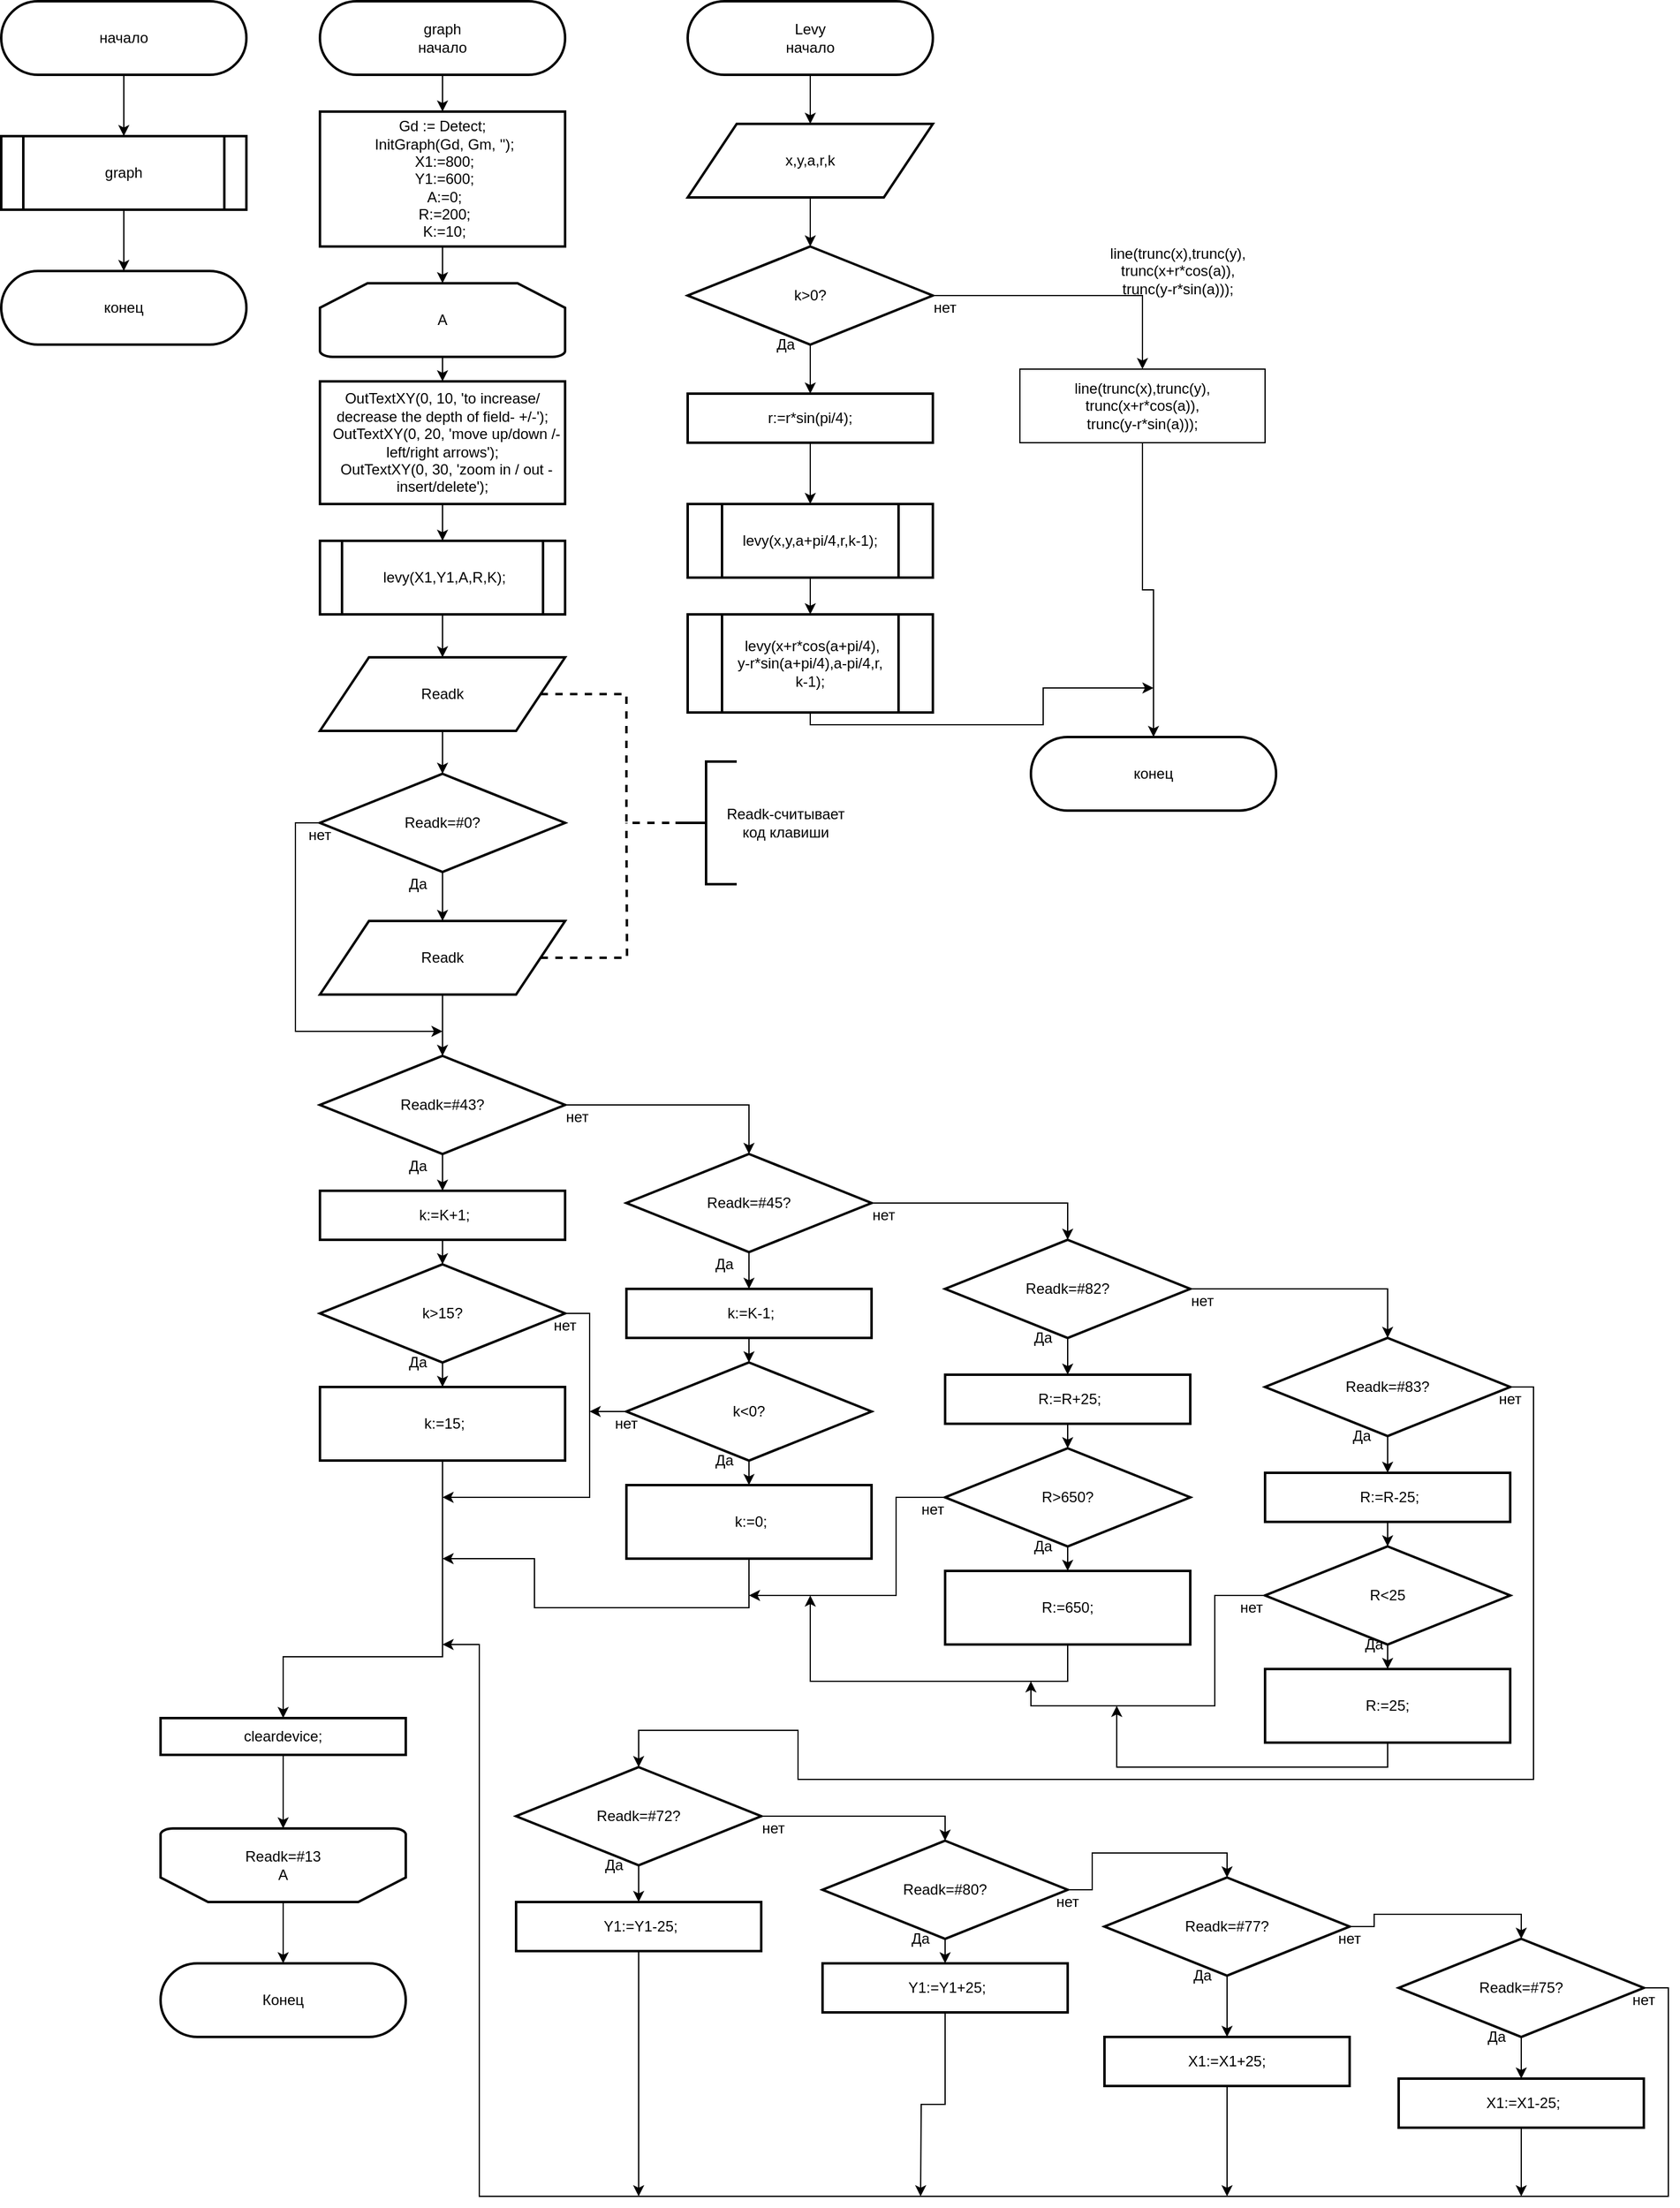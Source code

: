 <mxfile version="12.8.8" type="device"><diagram id="X0w6ast7RRfTHoW5312G" name="Страница 1"><mxGraphModel dx="1233" dy="687" grid="1" gridSize="10" guides="1" tooltips="1" connect="1" arrows="1" fold="1" page="1" pageScale="1" pageWidth="827" pageHeight="1169" math="0" shadow="0"><root><mxCell id="0"/><mxCell id="1" parent="0"/><mxCell id="Ocoe1V7YzhY0UZMtMxDj-5" style="edgeStyle=orthogonalEdgeStyle;rounded=0;orthogonalLoop=1;jettySize=auto;html=1;exitX=0.5;exitY=1;exitDx=0;exitDy=0;entryX=0.5;entryY=0;entryDx=0;entryDy=0;" parent="1" source="Ocoe1V7YzhY0UZMtMxDj-1" target="Ocoe1V7YzhY0UZMtMxDj-3" edge="1"><mxGeometry relative="1" as="geometry"/></mxCell><mxCell id="Ocoe1V7YzhY0UZMtMxDj-1" value="начало" style="rounded=1;whiteSpace=wrap;html=1;arcSize=50;strokeWidth=2;" parent="1" vertex="1"><mxGeometry x="10" y="20" width="200" height="60" as="geometry"/></mxCell><mxCell id="Ocoe1V7YzhY0UZMtMxDj-2" value="конец" style="rounded=1;whiteSpace=wrap;html=1;arcSize=50;strokeWidth=2;" parent="1" vertex="1"><mxGeometry x="10" y="240" width="200" height="60" as="geometry"/></mxCell><mxCell id="Ocoe1V7YzhY0UZMtMxDj-6" style="edgeStyle=orthogonalEdgeStyle;rounded=0;orthogonalLoop=1;jettySize=auto;html=1;exitX=0.5;exitY=1;exitDx=0;exitDy=0;entryX=0.5;entryY=0;entryDx=0;entryDy=0;" parent="1" source="Ocoe1V7YzhY0UZMtMxDj-3" target="Ocoe1V7YzhY0UZMtMxDj-2" edge="1"><mxGeometry relative="1" as="geometry"/></mxCell><mxCell id="Ocoe1V7YzhY0UZMtMxDj-3" value="" style="verticalLabelPosition=bottom;verticalAlign=top;html=1;shape=process;whiteSpace=wrap;rounded=1;size=0.09;arcSize=0;strokeWidth=2;" parent="1" vertex="1"><mxGeometry x="10" y="130" width="200" height="60" as="geometry"/></mxCell><mxCell id="Ocoe1V7YzhY0UZMtMxDj-8" value="graph" style="text;html=1;strokeColor=none;fillColor=none;align=center;verticalAlign=middle;whiteSpace=wrap;rounded=0;" parent="1" vertex="1"><mxGeometry x="90" y="150" width="40" height="20" as="geometry"/></mxCell><mxCell id="Ocoe1V7YzhY0UZMtMxDj-11" style="edgeStyle=orthogonalEdgeStyle;rounded=0;orthogonalLoop=1;jettySize=auto;html=1;exitX=0.5;exitY=1;exitDx=0;exitDy=0;entryX=0.5;entryY=0;entryDx=0;entryDy=0;" parent="1" source="Ocoe1V7YzhY0UZMtMxDj-9" target="Ocoe1V7YzhY0UZMtMxDj-10" edge="1"><mxGeometry relative="1" as="geometry"/></mxCell><mxCell id="Ocoe1V7YzhY0UZMtMxDj-9" value="graph&lt;br&gt;начало" style="rounded=1;whiteSpace=wrap;html=1;arcSize=50;strokeWidth=2;" parent="1" vertex="1"><mxGeometry x="270" y="20" width="200" height="60" as="geometry"/></mxCell><mxCell id="Ocoe1V7YzhY0UZMtMxDj-13" style="edgeStyle=orthogonalEdgeStyle;rounded=0;orthogonalLoop=1;jettySize=auto;html=1;exitX=0.5;exitY=1;exitDx=0;exitDy=0;" parent="1" source="Ocoe1V7YzhY0UZMtMxDj-10" target="Ocoe1V7YzhY0UZMtMxDj-12" edge="1"><mxGeometry relative="1" as="geometry"/></mxCell><mxCell id="Ocoe1V7YzhY0UZMtMxDj-10" value="&lt;div&gt;Gd := Detect;&lt;/div&gt;&lt;div&gt;&amp;nbsp;InitGraph(Gd, Gm, '');&lt;/div&gt;&lt;div&gt;&amp;nbsp;X1:=800;&lt;/div&gt;&lt;div&gt;&amp;nbsp;Y1:=600;&lt;/div&gt;&lt;div&gt;&amp;nbsp;A:=0;&lt;/div&gt;&lt;div&gt;&amp;nbsp;R:=200;&lt;/div&gt;&lt;div&gt;&amp;nbsp;K:=10;&lt;/div&gt;" style="rounded=0;whiteSpace=wrap;html=1;strokeWidth=2;" parent="1" vertex="1"><mxGeometry x="270" y="110" width="200" height="110" as="geometry"/></mxCell><mxCell id="Ocoe1V7YzhY0UZMtMxDj-15" style="edgeStyle=orthogonalEdgeStyle;rounded=0;orthogonalLoop=1;jettySize=auto;html=1;exitX=0.5;exitY=1;exitDx=0;exitDy=0;exitPerimeter=0;" parent="1" source="Ocoe1V7YzhY0UZMtMxDj-12" target="Ocoe1V7YzhY0UZMtMxDj-14" edge="1"><mxGeometry relative="1" as="geometry"/></mxCell><mxCell id="Ocoe1V7YzhY0UZMtMxDj-12" value="A" style="strokeWidth=2;html=1;shape=mxgraph.flowchart.loop_limit;whiteSpace=wrap;" parent="1" vertex="1"><mxGeometry x="270" y="250" width="200" height="60" as="geometry"/></mxCell><mxCell id="Ocoe1V7YzhY0UZMtMxDj-18" style="edgeStyle=orthogonalEdgeStyle;rounded=0;orthogonalLoop=1;jettySize=auto;html=1;exitX=0.5;exitY=1;exitDx=0;exitDy=0;entryX=0.5;entryY=0;entryDx=0;entryDy=0;" parent="1" source="Ocoe1V7YzhY0UZMtMxDj-14" target="Ocoe1V7YzhY0UZMtMxDj-16" edge="1"><mxGeometry relative="1" as="geometry"/></mxCell><mxCell id="Ocoe1V7YzhY0UZMtMxDj-14" value="&lt;div&gt;OutTextXY(0, 10, 'to increase/ decrease the depth of field- +/-');&lt;/div&gt;&lt;div&gt;&amp;nbsp; OutTextXY(0, 20, 'move up/down /- left/right arrows');&lt;/div&gt;&lt;div&gt;&amp;nbsp; OutTextXY(0, 30, 'zoom in / out - insert/delete');&lt;/div&gt;" style="rounded=0;whiteSpace=wrap;html=1;strokeWidth=2;" parent="1" vertex="1"><mxGeometry x="270" y="330" width="200" height="100" as="geometry"/></mxCell><mxCell id="Ocoe1V7YzhY0UZMtMxDj-20" style="edgeStyle=orthogonalEdgeStyle;rounded=0;orthogonalLoop=1;jettySize=auto;html=1;exitX=0.5;exitY=1;exitDx=0;exitDy=0;entryX=0.5;entryY=0;entryDx=0;entryDy=0;" parent="1" source="Ocoe1V7YzhY0UZMtMxDj-16" target="Ocoe1V7YzhY0UZMtMxDj-19" edge="1"><mxGeometry relative="1" as="geometry"/></mxCell><mxCell id="Ocoe1V7YzhY0UZMtMxDj-16" value="" style="verticalLabelPosition=bottom;verticalAlign=top;html=1;shape=process;whiteSpace=wrap;rounded=1;size=0.09;arcSize=0;strokeWidth=2;" parent="1" vertex="1"><mxGeometry x="270" y="460" width="200" height="60" as="geometry"/></mxCell><mxCell id="Ocoe1V7YzhY0UZMtMxDj-17" value="&amp;nbsp;levy(X1,Y1,A,R,K);" style="text;html=1;strokeColor=none;fillColor=none;align=center;verticalAlign=middle;whiteSpace=wrap;rounded=0;" parent="1" vertex="1"><mxGeometry x="310" y="480" width="120" height="20" as="geometry"/></mxCell><mxCell id="Ocoe1V7YzhY0UZMtMxDj-22" style="edgeStyle=orthogonalEdgeStyle;rounded=0;orthogonalLoop=1;jettySize=auto;html=1;exitX=0.5;exitY=1;exitDx=0;exitDy=0;" parent="1" source="Ocoe1V7YzhY0UZMtMxDj-19" target="Ocoe1V7YzhY0UZMtMxDj-21" edge="1"><mxGeometry relative="1" as="geometry"/></mxCell><mxCell id="Ocoe1V7YzhY0UZMtMxDj-29" style="edgeStyle=orthogonalEdgeStyle;rounded=0;orthogonalLoop=1;jettySize=auto;html=1;exitX=1;exitY=0.5;exitDx=0;exitDy=0;entryX=0;entryY=0.5;entryDx=0;entryDy=0;entryPerimeter=0;strokeWidth=2;dashed=1;endArrow=none;endFill=0;" parent="1" source="Ocoe1V7YzhY0UZMtMxDj-19" target="Ocoe1V7YzhY0UZMtMxDj-28" edge="1"><mxGeometry relative="1" as="geometry"><Array as="points"><mxPoint x="520" y="585"/><mxPoint x="520" y="690"/></Array></mxGeometry></mxCell><mxCell id="Ocoe1V7YzhY0UZMtMxDj-19" value="Readk" style="shape=parallelogram;perimeter=parallelogramPerimeter;whiteSpace=wrap;html=1;strokeWidth=2;" parent="1" vertex="1"><mxGeometry x="270" y="555" width="200" height="60" as="geometry"/></mxCell><mxCell id="Ocoe1V7YzhY0UZMtMxDj-24" style="edgeStyle=orthogonalEdgeStyle;rounded=0;orthogonalLoop=1;jettySize=auto;html=1;exitX=0.5;exitY=1;exitDx=0;exitDy=0;entryX=0.5;entryY=0;entryDx=0;entryDy=0;" parent="1" source="Ocoe1V7YzhY0UZMtMxDj-21" target="Ocoe1V7YzhY0UZMtMxDj-23" edge="1"><mxGeometry relative="1" as="geometry"/></mxCell><mxCell id="Ocoe1V7YzhY0UZMtMxDj-27" style="edgeStyle=orthogonalEdgeStyle;rounded=0;orthogonalLoop=1;jettySize=auto;html=1;exitX=0;exitY=0.5;exitDx=0;exitDy=0;" parent="1" source="Ocoe1V7YzhY0UZMtMxDj-21" edge="1"><mxGeometry relative="1" as="geometry"><mxPoint x="370" y="860" as="targetPoint"/><Array as="points"><mxPoint x="250" y="690"/><mxPoint x="250" y="860"/></Array></mxGeometry></mxCell><mxCell id="Ocoe1V7YzhY0UZMtMxDj-21" value="Readk=#0?" style="rhombus;whiteSpace=wrap;html=1;strokeWidth=2;" parent="1" vertex="1"><mxGeometry x="270" y="650" width="200" height="80" as="geometry"/></mxCell><mxCell id="Ocoe1V7YzhY0UZMtMxDj-26" style="edgeStyle=orthogonalEdgeStyle;rounded=0;orthogonalLoop=1;jettySize=auto;html=1;exitX=0.5;exitY=1;exitDx=0;exitDy=0;entryX=0.5;entryY=0;entryDx=0;entryDy=0;" parent="1" source="Ocoe1V7YzhY0UZMtMxDj-23" target="Ocoe1V7YzhY0UZMtMxDj-25" edge="1"><mxGeometry relative="1" as="geometry"/></mxCell><mxCell id="Ocoe1V7YzhY0UZMtMxDj-30" style="edgeStyle=orthogonalEdgeStyle;rounded=0;orthogonalLoop=1;jettySize=auto;html=1;exitX=1;exitY=0.5;exitDx=0;exitDy=0;endArrow=none;endFill=0;dashed=1;strokeWidth=2;" parent="1" source="Ocoe1V7YzhY0UZMtMxDj-23" edge="1"><mxGeometry relative="1" as="geometry"><mxPoint x="520" y="690" as="targetPoint"/></mxGeometry></mxCell><mxCell id="Ocoe1V7YzhY0UZMtMxDj-23" value="Readk" style="shape=parallelogram;perimeter=parallelogramPerimeter;whiteSpace=wrap;html=1;strokeWidth=2;" parent="1" vertex="1"><mxGeometry x="270" y="770" width="200" height="60" as="geometry"/></mxCell><mxCell id="Ocoe1V7YzhY0UZMtMxDj-35" style="edgeStyle=orthogonalEdgeStyle;rounded=0;orthogonalLoop=1;jettySize=auto;html=1;exitX=0.5;exitY=1;exitDx=0;exitDy=0;entryX=0.5;entryY=0;entryDx=0;entryDy=0;endArrow=classic;endFill=1;strokeWidth=1;" parent="1" source="Ocoe1V7YzhY0UZMtMxDj-25" target="Ocoe1V7YzhY0UZMtMxDj-32" edge="1"><mxGeometry relative="1" as="geometry"/></mxCell><mxCell id="Ocoe1V7YzhY0UZMtMxDj-45" style="edgeStyle=orthogonalEdgeStyle;rounded=0;orthogonalLoop=1;jettySize=auto;html=1;exitX=1;exitY=0.5;exitDx=0;exitDy=0;entryX=0.5;entryY=0;entryDx=0;entryDy=0;endArrow=classic;endFill=1;strokeWidth=1;" parent="1" source="Ocoe1V7YzhY0UZMtMxDj-25" target="Ocoe1V7YzhY0UZMtMxDj-39" edge="1"><mxGeometry relative="1" as="geometry"/></mxCell><mxCell id="Ocoe1V7YzhY0UZMtMxDj-25" value="Readk=#43?" style="rhombus;whiteSpace=wrap;html=1;strokeWidth=2;" parent="1" vertex="1"><mxGeometry x="270" y="880" width="200" height="80" as="geometry"/></mxCell><mxCell id="Ocoe1V7YzhY0UZMtMxDj-28" value="" style="strokeWidth=2;html=1;shape=mxgraph.flowchart.annotation_2;align=left;labelPosition=right;pointerEvents=1;" parent="1" vertex="1"><mxGeometry x="560" y="640" width="50" height="100" as="geometry"/></mxCell><mxCell id="Ocoe1V7YzhY0UZMtMxDj-31" value="Readk-считывает код клавиши" style="text;html=1;strokeColor=none;fillColor=none;align=center;verticalAlign=middle;whiteSpace=wrap;rounded=0;" parent="1" vertex="1"><mxGeometry x="600" y="650" width="100" height="80" as="geometry"/></mxCell><mxCell id="Ocoe1V7YzhY0UZMtMxDj-36" style="edgeStyle=orthogonalEdgeStyle;rounded=0;orthogonalLoop=1;jettySize=auto;html=1;exitX=0.5;exitY=1;exitDx=0;exitDy=0;endArrow=classic;endFill=1;strokeWidth=1;" parent="1" source="Ocoe1V7YzhY0UZMtMxDj-32" target="Ocoe1V7YzhY0UZMtMxDj-33" edge="1"><mxGeometry relative="1" as="geometry"/></mxCell><mxCell id="Ocoe1V7YzhY0UZMtMxDj-64" style="edgeStyle=orthogonalEdgeStyle;rounded=0;orthogonalLoop=1;jettySize=auto;html=1;exitX=1;exitY=0.5;exitDx=0;exitDy=0;endArrow=classic;endFill=1;strokeWidth=1;" parent="1" source="Ocoe1V7YzhY0UZMtMxDj-33" edge="1"><mxGeometry relative="1" as="geometry"><mxPoint x="370" y="1240" as="targetPoint"/><Array as="points"><mxPoint x="490" y="1090"/><mxPoint x="490" y="1240"/></Array></mxGeometry></mxCell><mxCell id="Ocoe1V7YzhY0UZMtMxDj-32" value="&amp;nbsp;k:=K+1;" style="rounded=0;whiteSpace=wrap;html=1;strokeWidth=2;" parent="1" vertex="1"><mxGeometry x="270" y="990" width="200" height="40" as="geometry"/></mxCell><mxCell id="Ocoe1V7YzhY0UZMtMxDj-37" style="edgeStyle=orthogonalEdgeStyle;rounded=0;orthogonalLoop=1;jettySize=auto;html=1;exitX=0.5;exitY=1;exitDx=0;exitDy=0;entryX=0.5;entryY=0;entryDx=0;entryDy=0;endArrow=classic;endFill=1;strokeWidth=1;" parent="1" source="Ocoe1V7YzhY0UZMtMxDj-33" target="Ocoe1V7YzhY0UZMtMxDj-34" edge="1"><mxGeometry relative="1" as="geometry"/></mxCell><mxCell id="Ocoe1V7YzhY0UZMtMxDj-33" value="k&amp;gt;15?" style="rhombus;whiteSpace=wrap;html=1;strokeWidth=2;" parent="1" vertex="1"><mxGeometry x="270" y="1050" width="200" height="80" as="geometry"/></mxCell><mxCell id="Ocoe1V7YzhY0UZMtMxDj-63" style="edgeStyle=orthogonalEdgeStyle;rounded=0;orthogonalLoop=1;jettySize=auto;html=1;exitX=0.5;exitY=1;exitDx=0;exitDy=0;endArrow=classic;endFill=1;strokeWidth=1;" parent="1" source="Ocoe1V7YzhY0UZMtMxDj-34" target="Ocoe1V7YzhY0UZMtMxDj-97" edge="1"><mxGeometry relative="1" as="geometry"><mxPoint x="240" y="1410" as="targetPoint"/><Array as="points"><mxPoint x="370" y="1370"/><mxPoint x="240" y="1370"/></Array></mxGeometry></mxCell><mxCell id="Ocoe1V7YzhY0UZMtMxDj-34" value="&amp;nbsp;k:=15;" style="rounded=0;whiteSpace=wrap;html=1;strokeWidth=2;" parent="1" vertex="1"><mxGeometry x="270" y="1150" width="200" height="60" as="geometry"/></mxCell><mxCell id="Ocoe1V7YzhY0UZMtMxDj-38" style="edgeStyle=orthogonalEdgeStyle;rounded=0;orthogonalLoop=1;jettySize=auto;html=1;exitX=0.5;exitY=1;exitDx=0;exitDy=0;entryX=0.5;entryY=0;entryDx=0;entryDy=0;endArrow=classic;endFill=1;strokeWidth=1;" parent="1" source="Ocoe1V7YzhY0UZMtMxDj-39" target="Ocoe1V7YzhY0UZMtMxDj-41" edge="1"><mxGeometry relative="1" as="geometry"/></mxCell><mxCell id="Ocoe1V7YzhY0UZMtMxDj-60" style="edgeStyle=orthogonalEdgeStyle;rounded=0;orthogonalLoop=1;jettySize=auto;html=1;exitX=1;exitY=0.5;exitDx=0;exitDy=0;entryX=0.5;entryY=0;entryDx=0;entryDy=0;endArrow=classic;endFill=1;strokeWidth=1;" parent="1" source="Ocoe1V7YzhY0UZMtMxDj-39" target="Ocoe1V7YzhY0UZMtMxDj-47" edge="1"><mxGeometry relative="1" as="geometry"/></mxCell><mxCell id="Ocoe1V7YzhY0UZMtMxDj-39" value="Readk=#45?" style="rhombus;whiteSpace=wrap;html=1;strokeWidth=2;" parent="1" vertex="1"><mxGeometry x="520" y="960" width="200" height="80" as="geometry"/></mxCell><mxCell id="Ocoe1V7YzhY0UZMtMxDj-40" style="edgeStyle=orthogonalEdgeStyle;rounded=0;orthogonalLoop=1;jettySize=auto;html=1;exitX=0.5;exitY=1;exitDx=0;exitDy=0;endArrow=classic;endFill=1;strokeWidth=1;" parent="1" source="Ocoe1V7YzhY0UZMtMxDj-41" target="Ocoe1V7YzhY0UZMtMxDj-43" edge="1"><mxGeometry relative="1" as="geometry"/></mxCell><mxCell id="Ocoe1V7YzhY0UZMtMxDj-41" value="&amp;nbsp;k:=K-1;" style="rounded=0;whiteSpace=wrap;html=1;strokeWidth=2;" parent="1" vertex="1"><mxGeometry x="520" y="1070" width="200" height="40" as="geometry"/></mxCell><mxCell id="Ocoe1V7YzhY0UZMtMxDj-42" style="edgeStyle=orthogonalEdgeStyle;rounded=0;orthogonalLoop=1;jettySize=auto;html=1;exitX=0.5;exitY=1;exitDx=0;exitDy=0;entryX=0.5;entryY=0;entryDx=0;entryDy=0;endArrow=classic;endFill=1;strokeWidth=1;" parent="1" source="Ocoe1V7YzhY0UZMtMxDj-43" target="Ocoe1V7YzhY0UZMtMxDj-44" edge="1"><mxGeometry relative="1" as="geometry"/></mxCell><mxCell id="Ocoe1V7YzhY0UZMtMxDj-65" style="edgeStyle=orthogonalEdgeStyle;rounded=0;orthogonalLoop=1;jettySize=auto;html=1;exitX=0;exitY=0.5;exitDx=0;exitDy=0;endArrow=classic;endFill=1;strokeWidth=1;" parent="1" source="Ocoe1V7YzhY0UZMtMxDj-43" edge="1"><mxGeometry relative="1" as="geometry"><mxPoint x="490" y="1170" as="targetPoint"/></mxGeometry></mxCell><mxCell id="Ocoe1V7YzhY0UZMtMxDj-43" value="k&amp;lt;0?" style="rhombus;whiteSpace=wrap;html=1;strokeWidth=2;" parent="1" vertex="1"><mxGeometry x="520" y="1130" width="200" height="80" as="geometry"/></mxCell><mxCell id="Ocoe1V7YzhY0UZMtMxDj-66" style="edgeStyle=orthogonalEdgeStyle;rounded=0;orthogonalLoop=1;jettySize=auto;html=1;exitX=0.5;exitY=1;exitDx=0;exitDy=0;endArrow=classic;endFill=1;strokeWidth=1;" parent="1" source="Ocoe1V7YzhY0UZMtMxDj-44" edge="1"><mxGeometry relative="1" as="geometry"><mxPoint x="370" y="1290" as="targetPoint"/><Array as="points"><mxPoint x="620" y="1330"/><mxPoint x="445" y="1330"/><mxPoint x="445" y="1290"/></Array></mxGeometry></mxCell><mxCell id="Ocoe1V7YzhY0UZMtMxDj-44" value="&amp;nbsp;k:=0;" style="rounded=0;whiteSpace=wrap;html=1;strokeWidth=2;" parent="1" vertex="1"><mxGeometry x="520" y="1230" width="200" height="60" as="geometry"/></mxCell><mxCell id="Ocoe1V7YzhY0UZMtMxDj-46" style="edgeStyle=orthogonalEdgeStyle;rounded=0;orthogonalLoop=1;jettySize=auto;html=1;exitX=0.5;exitY=1;exitDx=0;exitDy=0;entryX=0.5;entryY=0;entryDx=0;entryDy=0;endArrow=classic;endFill=1;strokeWidth=1;" parent="1" source="Ocoe1V7YzhY0UZMtMxDj-47" target="Ocoe1V7YzhY0UZMtMxDj-49" edge="1"><mxGeometry relative="1" as="geometry"/></mxCell><mxCell id="Ocoe1V7YzhY0UZMtMxDj-61" style="edgeStyle=orthogonalEdgeStyle;rounded=0;orthogonalLoop=1;jettySize=auto;html=1;exitX=1;exitY=0.5;exitDx=0;exitDy=0;entryX=0.5;entryY=0;entryDx=0;entryDy=0;endArrow=classic;endFill=1;strokeWidth=1;" parent="1" source="Ocoe1V7YzhY0UZMtMxDj-47" target="Ocoe1V7YzhY0UZMtMxDj-54" edge="1"><mxGeometry relative="1" as="geometry"/></mxCell><mxCell id="Ocoe1V7YzhY0UZMtMxDj-47" value="Readk=#82?" style="rhombus;whiteSpace=wrap;html=1;strokeWidth=2;" parent="1" vertex="1"><mxGeometry x="780" y="1030" width="200" height="80" as="geometry"/></mxCell><mxCell id="Ocoe1V7YzhY0UZMtMxDj-48" style="edgeStyle=orthogonalEdgeStyle;rounded=0;orthogonalLoop=1;jettySize=auto;html=1;exitX=0.5;exitY=1;exitDx=0;exitDy=0;endArrow=classic;endFill=1;strokeWidth=1;" parent="1" source="Ocoe1V7YzhY0UZMtMxDj-49" target="Ocoe1V7YzhY0UZMtMxDj-51" edge="1"><mxGeometry relative="1" as="geometry"/></mxCell><mxCell id="Ocoe1V7YzhY0UZMtMxDj-49" value="&amp;nbsp;R:=R+25;" style="rounded=0;whiteSpace=wrap;html=1;strokeWidth=2;" parent="1" vertex="1"><mxGeometry x="780" y="1140" width="200" height="40" as="geometry"/></mxCell><mxCell id="Ocoe1V7YzhY0UZMtMxDj-50" style="edgeStyle=orthogonalEdgeStyle;rounded=0;orthogonalLoop=1;jettySize=auto;html=1;exitX=0.5;exitY=1;exitDx=0;exitDy=0;entryX=0.5;entryY=0;entryDx=0;entryDy=0;endArrow=classic;endFill=1;strokeWidth=1;" parent="1" source="Ocoe1V7YzhY0UZMtMxDj-51" target="Ocoe1V7YzhY0UZMtMxDj-52" edge="1"><mxGeometry relative="1" as="geometry"/></mxCell><mxCell id="Ocoe1V7YzhY0UZMtMxDj-67" style="edgeStyle=orthogonalEdgeStyle;rounded=0;orthogonalLoop=1;jettySize=auto;html=1;exitX=0;exitY=0.5;exitDx=0;exitDy=0;endArrow=classic;endFill=1;strokeWidth=1;" parent="1" source="Ocoe1V7YzhY0UZMtMxDj-51" edge="1"><mxGeometry relative="1" as="geometry"><mxPoint x="620" y="1320" as="targetPoint"/><Array as="points"><mxPoint x="740" y="1240"/><mxPoint x="740" y="1320"/></Array></mxGeometry></mxCell><mxCell id="Ocoe1V7YzhY0UZMtMxDj-51" value="R&amp;gt;650?" style="rhombus;whiteSpace=wrap;html=1;strokeWidth=2;" parent="1" vertex="1"><mxGeometry x="780" y="1200" width="200" height="80" as="geometry"/></mxCell><mxCell id="Ocoe1V7YzhY0UZMtMxDj-68" style="edgeStyle=orthogonalEdgeStyle;rounded=0;orthogonalLoop=1;jettySize=auto;html=1;exitX=0.5;exitY=1;exitDx=0;exitDy=0;endArrow=classic;endFill=1;strokeWidth=1;" parent="1" source="Ocoe1V7YzhY0UZMtMxDj-52" edge="1"><mxGeometry relative="1" as="geometry"><mxPoint x="670" y="1320" as="targetPoint"/><Array as="points"><mxPoint x="880" y="1390"/><mxPoint x="670" y="1390"/></Array></mxGeometry></mxCell><mxCell id="Ocoe1V7YzhY0UZMtMxDj-52" value="R:=650;" style="rounded=0;whiteSpace=wrap;html=1;strokeWidth=2;" parent="1" vertex="1"><mxGeometry x="780" y="1300" width="200" height="60" as="geometry"/></mxCell><mxCell id="Ocoe1V7YzhY0UZMtMxDj-53" style="edgeStyle=orthogonalEdgeStyle;rounded=0;orthogonalLoop=1;jettySize=auto;html=1;exitX=0.5;exitY=1;exitDx=0;exitDy=0;entryX=0.5;entryY=0;entryDx=0;entryDy=0;endArrow=classic;endFill=1;strokeWidth=1;" parent="1" source="Ocoe1V7YzhY0UZMtMxDj-54" target="Ocoe1V7YzhY0UZMtMxDj-56" edge="1"><mxGeometry relative="1" as="geometry"/></mxCell><mxCell id="Ocoe1V7YzhY0UZMtMxDj-75" style="edgeStyle=orthogonalEdgeStyle;rounded=0;orthogonalLoop=1;jettySize=auto;html=1;exitX=1;exitY=0.5;exitDx=0;exitDy=0;entryX=0.5;entryY=0;entryDx=0;entryDy=0;endArrow=classic;endFill=1;strokeWidth=1;" parent="1" source="Ocoe1V7YzhY0UZMtMxDj-54" target="Ocoe1V7YzhY0UZMtMxDj-73" edge="1"><mxGeometry relative="1" as="geometry"><Array as="points"><mxPoint x="1260" y="1150"/><mxPoint x="1260" y="1470"/><mxPoint x="660" y="1470"/><mxPoint x="660" y="1430"/><mxPoint x="530" y="1430"/></Array></mxGeometry></mxCell><mxCell id="Ocoe1V7YzhY0UZMtMxDj-54" value="Readk=#83?" style="rhombus;whiteSpace=wrap;html=1;strokeWidth=2;" parent="1" vertex="1"><mxGeometry x="1041" y="1110" width="200" height="80" as="geometry"/></mxCell><mxCell id="Ocoe1V7YzhY0UZMtMxDj-55" style="edgeStyle=orthogonalEdgeStyle;rounded=0;orthogonalLoop=1;jettySize=auto;html=1;exitX=0.5;exitY=1;exitDx=0;exitDy=0;endArrow=classic;endFill=1;strokeWidth=1;" parent="1" source="Ocoe1V7YzhY0UZMtMxDj-56" target="Ocoe1V7YzhY0UZMtMxDj-58" edge="1"><mxGeometry relative="1" as="geometry"/></mxCell><mxCell id="Ocoe1V7YzhY0UZMtMxDj-56" value="&amp;nbsp;R:=R-25;" style="rounded=0;whiteSpace=wrap;html=1;strokeWidth=2;" parent="1" vertex="1"><mxGeometry x="1041" y="1220" width="200" height="40" as="geometry"/></mxCell><mxCell id="Ocoe1V7YzhY0UZMtMxDj-57" style="edgeStyle=orthogonalEdgeStyle;rounded=0;orthogonalLoop=1;jettySize=auto;html=1;exitX=0.5;exitY=1;exitDx=0;exitDy=0;entryX=0.5;entryY=0;entryDx=0;entryDy=0;endArrow=classic;endFill=1;strokeWidth=1;" parent="1" source="Ocoe1V7YzhY0UZMtMxDj-58" target="Ocoe1V7YzhY0UZMtMxDj-59" edge="1"><mxGeometry relative="1" as="geometry"/></mxCell><mxCell id="Ocoe1V7YzhY0UZMtMxDj-69" style="edgeStyle=orthogonalEdgeStyle;rounded=0;orthogonalLoop=1;jettySize=auto;html=1;exitX=0;exitY=0.5;exitDx=0;exitDy=0;endArrow=classic;endFill=1;strokeWidth=1;" parent="1" source="Ocoe1V7YzhY0UZMtMxDj-58" edge="1"><mxGeometry relative="1" as="geometry"><mxPoint x="850" y="1390" as="targetPoint"/><Array as="points"><mxPoint x="1000" y="1320"/><mxPoint x="1000" y="1410"/><mxPoint x="850" y="1410"/></Array></mxGeometry></mxCell><mxCell id="Ocoe1V7YzhY0UZMtMxDj-58" value="R&amp;lt;25" style="rhombus;whiteSpace=wrap;html=1;strokeWidth=2;" parent="1" vertex="1"><mxGeometry x="1041" y="1280" width="200" height="80" as="geometry"/></mxCell><mxCell id="Ocoe1V7YzhY0UZMtMxDj-70" style="edgeStyle=orthogonalEdgeStyle;rounded=0;orthogonalLoop=1;jettySize=auto;html=1;exitX=0.5;exitY=1;exitDx=0;exitDy=0;endArrow=classic;endFill=1;strokeWidth=1;" parent="1" source="Ocoe1V7YzhY0UZMtMxDj-59" edge="1"><mxGeometry relative="1" as="geometry"><mxPoint x="920" y="1410" as="targetPoint"/><Array as="points"><mxPoint x="1141" y="1460"/><mxPoint x="920" y="1460"/></Array></mxGeometry></mxCell><mxCell id="Ocoe1V7YzhY0UZMtMxDj-59" value="R:=25;" style="rounded=0;whiteSpace=wrap;html=1;strokeWidth=2;" parent="1" vertex="1"><mxGeometry x="1041" y="1380" width="200" height="60" as="geometry"/></mxCell><mxCell id="Ocoe1V7YzhY0UZMtMxDj-87" style="edgeStyle=orthogonalEdgeStyle;rounded=0;orthogonalLoop=1;jettySize=auto;html=1;exitX=0.5;exitY=1;exitDx=0;exitDy=0;entryX=0.5;entryY=0;entryDx=0;entryDy=0;endArrow=classic;endFill=1;strokeWidth=1;" parent="1" source="Ocoe1V7YzhY0UZMtMxDj-73" target="Ocoe1V7YzhY0UZMtMxDj-74" edge="1"><mxGeometry relative="1" as="geometry"/></mxCell><mxCell id="Ocoe1V7YzhY0UZMtMxDj-88" style="edgeStyle=orthogonalEdgeStyle;rounded=0;orthogonalLoop=1;jettySize=auto;html=1;exitX=1;exitY=0.5;exitDx=0;exitDy=0;entryX=0.5;entryY=0;entryDx=0;entryDy=0;endArrow=classic;endFill=1;strokeWidth=1;" parent="1" source="Ocoe1V7YzhY0UZMtMxDj-73" target="Ocoe1V7YzhY0UZMtMxDj-85" edge="1"><mxGeometry relative="1" as="geometry"/></mxCell><mxCell id="Ocoe1V7YzhY0UZMtMxDj-73" value="Readk=#72?" style="rhombus;whiteSpace=wrap;html=1;strokeWidth=2;" parent="1" vertex="1"><mxGeometry x="430" y="1460" width="200" height="80" as="geometry"/></mxCell><mxCell id="Ocoe1V7YzhY0UZMtMxDj-93" style="edgeStyle=orthogonalEdgeStyle;rounded=0;orthogonalLoop=1;jettySize=auto;html=1;exitX=0.5;exitY=1;exitDx=0;exitDy=0;endArrow=classic;endFill=1;strokeWidth=1;" parent="1" source="Ocoe1V7YzhY0UZMtMxDj-74" edge="1"><mxGeometry relative="1" as="geometry"><mxPoint x="530" y="1810" as="targetPoint"/></mxGeometry></mxCell><mxCell id="Ocoe1V7YzhY0UZMtMxDj-74" value="&amp;nbsp;Y1:=Y1-25;" style="rounded=0;whiteSpace=wrap;html=1;strokeWidth=2;" parent="1" vertex="1"><mxGeometry x="430" y="1570" width="200" height="40" as="geometry"/></mxCell><mxCell id="Ocoe1V7YzhY0UZMtMxDj-91" style="edgeStyle=orthogonalEdgeStyle;rounded=0;orthogonalLoop=1;jettySize=auto;html=1;exitX=0.5;exitY=1;exitDx=0;exitDy=0;endArrow=classic;endFill=1;strokeWidth=1;" parent="1" source="Ocoe1V7YzhY0UZMtMxDj-79" target="Ocoe1V7YzhY0UZMtMxDj-80" edge="1"><mxGeometry relative="1" as="geometry"/></mxCell><mxCell id="Ocoe1V7YzhY0UZMtMxDj-92" style="edgeStyle=orthogonalEdgeStyle;rounded=0;orthogonalLoop=1;jettySize=auto;html=1;exitX=1;exitY=0.5;exitDx=0;exitDy=0;endArrow=classic;endFill=1;strokeWidth=1;" parent="1" source="Ocoe1V7YzhY0UZMtMxDj-79" edge="1"><mxGeometry relative="1" as="geometry"><mxPoint x="370" y="1360" as="targetPoint"/><Array as="points"><mxPoint x="1370" y="1640"/><mxPoint x="1370" y="1810"/><mxPoint x="400" y="1810"/><mxPoint x="400" y="1360"/></Array></mxGeometry></mxCell><mxCell id="Ocoe1V7YzhY0UZMtMxDj-79" value="Readk=#75?" style="rhombus;whiteSpace=wrap;html=1;strokeWidth=2;" parent="1" vertex="1"><mxGeometry x="1150" y="1600" width="200" height="80" as="geometry"/></mxCell><mxCell id="Ocoe1V7YzhY0UZMtMxDj-96" style="edgeStyle=orthogonalEdgeStyle;rounded=0;orthogonalLoop=1;jettySize=auto;html=1;exitX=0.5;exitY=1;exitDx=0;exitDy=0;endArrow=classic;endFill=1;strokeWidth=1;" parent="1" source="Ocoe1V7YzhY0UZMtMxDj-80" edge="1"><mxGeometry relative="1" as="geometry"><mxPoint x="1250" y="1810" as="targetPoint"/></mxGeometry></mxCell><mxCell id="Ocoe1V7YzhY0UZMtMxDj-80" value="&amp;nbsp;X1:=X1-25;" style="rounded=0;whiteSpace=wrap;html=1;strokeWidth=2;" parent="1" vertex="1"><mxGeometry x="1150" y="1714" width="200" height="40" as="geometry"/></mxCell><mxCell id="Ocoe1V7YzhY0UZMtMxDj-81" style="edgeStyle=orthogonalEdgeStyle;rounded=0;orthogonalLoop=1;jettySize=auto;html=1;exitX=0.5;exitY=1;exitDx=0;exitDy=0;entryX=0.5;entryY=0;entryDx=0;entryDy=0;endArrow=classic;endFill=1;strokeWidth=1;" parent="1" source="Ocoe1V7YzhY0UZMtMxDj-82" target="Ocoe1V7YzhY0UZMtMxDj-83" edge="1"><mxGeometry relative="1" as="geometry"/></mxCell><mxCell id="Ocoe1V7YzhY0UZMtMxDj-90" style="edgeStyle=orthogonalEdgeStyle;rounded=0;orthogonalLoop=1;jettySize=auto;html=1;exitX=1;exitY=0.5;exitDx=0;exitDy=0;entryX=0.5;entryY=0;entryDx=0;entryDy=0;endArrow=classic;endFill=1;strokeWidth=1;" parent="1" source="Ocoe1V7YzhY0UZMtMxDj-82" target="Ocoe1V7YzhY0UZMtMxDj-79" edge="1"><mxGeometry relative="1" as="geometry"/></mxCell><mxCell id="Ocoe1V7YzhY0UZMtMxDj-82" value="Readk=#77?" style="rhombus;whiteSpace=wrap;html=1;strokeWidth=2;" parent="1" vertex="1"><mxGeometry x="910" y="1550" width="200" height="80" as="geometry"/></mxCell><mxCell id="Ocoe1V7YzhY0UZMtMxDj-95" style="edgeStyle=orthogonalEdgeStyle;rounded=0;orthogonalLoop=1;jettySize=auto;html=1;exitX=0.5;exitY=1;exitDx=0;exitDy=0;endArrow=classic;endFill=1;strokeWidth=1;" parent="1" source="Ocoe1V7YzhY0UZMtMxDj-83" edge="1"><mxGeometry relative="1" as="geometry"><mxPoint x="1010" y="1810" as="targetPoint"/></mxGeometry></mxCell><mxCell id="Ocoe1V7YzhY0UZMtMxDj-83" value="X1:=X1+25;" style="rounded=0;whiteSpace=wrap;html=1;strokeWidth=2;" parent="1" vertex="1"><mxGeometry x="910" y="1680" width="200" height="40" as="geometry"/></mxCell><mxCell id="Ocoe1V7YzhY0UZMtMxDj-84" style="edgeStyle=orthogonalEdgeStyle;rounded=0;orthogonalLoop=1;jettySize=auto;html=1;exitX=0.5;exitY=1;exitDx=0;exitDy=0;entryX=0.5;entryY=0;entryDx=0;entryDy=0;endArrow=classic;endFill=1;strokeWidth=1;" parent="1" source="Ocoe1V7YzhY0UZMtMxDj-85" target="Ocoe1V7YzhY0UZMtMxDj-86" edge="1"><mxGeometry relative="1" as="geometry"/></mxCell><mxCell id="Ocoe1V7YzhY0UZMtMxDj-89" style="edgeStyle=orthogonalEdgeStyle;rounded=0;orthogonalLoop=1;jettySize=auto;html=1;exitX=1;exitY=0.5;exitDx=0;exitDy=0;entryX=0.5;entryY=0;entryDx=0;entryDy=0;endArrow=classic;endFill=1;strokeWidth=1;" parent="1" source="Ocoe1V7YzhY0UZMtMxDj-85" target="Ocoe1V7YzhY0UZMtMxDj-82" edge="1"><mxGeometry relative="1" as="geometry"/></mxCell><mxCell id="Ocoe1V7YzhY0UZMtMxDj-85" value="Readk=#80?" style="rhombus;whiteSpace=wrap;html=1;strokeWidth=2;" parent="1" vertex="1"><mxGeometry x="680" y="1520" width="200" height="80" as="geometry"/></mxCell><mxCell id="Ocoe1V7YzhY0UZMtMxDj-94" style="edgeStyle=orthogonalEdgeStyle;rounded=0;orthogonalLoop=1;jettySize=auto;html=1;exitX=0.5;exitY=1;exitDx=0;exitDy=0;endArrow=classic;endFill=1;strokeWidth=1;" parent="1" source="Ocoe1V7YzhY0UZMtMxDj-86" edge="1"><mxGeometry relative="1" as="geometry"><mxPoint x="760" y="1810" as="targetPoint"/></mxGeometry></mxCell><mxCell id="Ocoe1V7YzhY0UZMtMxDj-86" value="&amp;nbsp;Y1:=Y1+25;" style="rounded=0;whiteSpace=wrap;html=1;strokeWidth=2;" parent="1" vertex="1"><mxGeometry x="680" y="1620" width="200" height="40" as="geometry"/></mxCell><mxCell id="Ocoe1V7YzhY0UZMtMxDj-99" style="edgeStyle=orthogonalEdgeStyle;rounded=0;orthogonalLoop=1;jettySize=auto;html=1;exitX=0.5;exitY=1;exitDx=0;exitDy=0;endArrow=classic;endFill=1;strokeWidth=1;" parent="1" source="Ocoe1V7YzhY0UZMtMxDj-97" target="Ocoe1V7YzhY0UZMtMxDj-98" edge="1"><mxGeometry relative="1" as="geometry"/></mxCell><mxCell id="Ocoe1V7YzhY0UZMtMxDj-97" value="cleardevice;" style="rounded=0;whiteSpace=wrap;html=1;strokeWidth=2;" parent="1" vertex="1"><mxGeometry x="140" y="1420" width="200" height="30" as="geometry"/></mxCell><mxCell id="Ocoe1V7YzhY0UZMtMxDj-101" style="edgeStyle=orthogonalEdgeStyle;rounded=0;orthogonalLoop=1;jettySize=auto;html=1;exitX=0.5;exitY=0;exitDx=0;exitDy=0;exitPerimeter=0;entryX=0.5;entryY=0;entryDx=0;entryDy=0;endArrow=classic;endFill=1;strokeWidth=1;" parent="1" source="Ocoe1V7YzhY0UZMtMxDj-98" target="Ocoe1V7YzhY0UZMtMxDj-100" edge="1"><mxGeometry relative="1" as="geometry"/></mxCell><mxCell id="Ocoe1V7YzhY0UZMtMxDj-98" value="Readk=#13&lt;br&gt;A" style="strokeWidth=2;html=1;shape=mxgraph.flowchart.loop_limit;whiteSpace=wrap;direction=west;" parent="1" vertex="1"><mxGeometry x="140" y="1510" width="200" height="60" as="geometry"/></mxCell><mxCell id="Ocoe1V7YzhY0UZMtMxDj-100" value="Конец" style="rounded=1;whiteSpace=wrap;html=1;strokeWidth=2;arcSize=50;" parent="1" vertex="1"><mxGeometry x="140" y="1620" width="200" height="60" as="geometry"/></mxCell><mxCell id="Ocoe1V7YzhY0UZMtMxDj-105" style="edgeStyle=orthogonalEdgeStyle;rounded=0;orthogonalLoop=1;jettySize=auto;html=1;endArrow=classic;endFill=1;strokeWidth=1;entryX=0.5;entryY=0;entryDx=0;entryDy=0;" parent="1" source="Ocoe1V7YzhY0UZMtMxDj-102" edge="1"><mxGeometry relative="1" as="geometry"><mxPoint x="670" y="120" as="targetPoint"/></mxGeometry></mxCell><mxCell id="Ocoe1V7YzhY0UZMtMxDj-102" value="Levy&lt;br&gt;начало" style="rounded=1;whiteSpace=wrap;html=1;arcSize=50;strokeWidth=2;" parent="1" vertex="1"><mxGeometry x="570" y="20" width="200" height="60" as="geometry"/></mxCell><mxCell id="Ocoe1V7YzhY0UZMtMxDj-109" style="edgeStyle=orthogonalEdgeStyle;rounded=0;orthogonalLoop=1;jettySize=auto;html=1;exitX=0.5;exitY=1;exitDx=0;exitDy=0;endArrow=classic;endFill=1;strokeWidth=1;" parent="1" source="Ocoe1V7YzhY0UZMtMxDj-103" target="Ocoe1V7YzhY0UZMtMxDj-108" edge="1"><mxGeometry relative="1" as="geometry"/></mxCell><mxCell id="Ocoe1V7YzhY0UZMtMxDj-118" style="edgeStyle=orthogonalEdgeStyle;rounded=0;orthogonalLoop=1;jettySize=auto;html=1;exitX=1;exitY=0.5;exitDx=0;exitDy=0;entryX=0.5;entryY=0;entryDx=0;entryDy=0;endArrow=classic;endFill=1;strokeWidth=1;" parent="1" source="Ocoe1V7YzhY0UZMtMxDj-103" target="Lo2J5RTa8MdbzeczZcL5-1" edge="1"><mxGeometry relative="1" as="geometry"><mxPoint x="950" y="300" as="targetPoint"/></mxGeometry></mxCell><mxCell id="Ocoe1V7YzhY0UZMtMxDj-103" value="k&amp;gt;0?" style="rhombus;whiteSpace=wrap;html=1;strokeWidth=2;" parent="1" vertex="1"><mxGeometry x="570" y="220" width="200" height="80" as="geometry"/></mxCell><mxCell id="Ocoe1V7YzhY0UZMtMxDj-107" style="edgeStyle=orthogonalEdgeStyle;rounded=0;orthogonalLoop=1;jettySize=auto;html=1;exitX=0.5;exitY=1;exitDx=0;exitDy=0;entryX=0.5;entryY=0;entryDx=0;entryDy=0;endArrow=classic;endFill=1;strokeWidth=1;" parent="1" source="Ocoe1V7YzhY0UZMtMxDj-106" target="Ocoe1V7YzhY0UZMtMxDj-103" edge="1"><mxGeometry relative="1" as="geometry"/></mxCell><mxCell id="Ocoe1V7YzhY0UZMtMxDj-106" value="x,y,a,r,k" style="shape=parallelogram;perimeter=parallelogramPerimeter;whiteSpace=wrap;html=1;strokeWidth=2;" parent="1" vertex="1"><mxGeometry x="570" y="120" width="200" height="60" as="geometry"/></mxCell><mxCell id="Ocoe1V7YzhY0UZMtMxDj-111" style="edgeStyle=orthogonalEdgeStyle;rounded=0;orthogonalLoop=1;jettySize=auto;html=1;exitX=0.5;exitY=1;exitDx=0;exitDy=0;endArrow=classic;endFill=1;strokeWidth=1;" parent="1" source="Ocoe1V7YzhY0UZMtMxDj-108" target="Ocoe1V7YzhY0UZMtMxDj-110" edge="1"><mxGeometry relative="1" as="geometry"/></mxCell><mxCell id="Ocoe1V7YzhY0UZMtMxDj-108" value="r:=r*sin(pi/4);" style="rounded=0;whiteSpace=wrap;html=1;strokeWidth=2;" parent="1" vertex="1"><mxGeometry x="570" y="340" width="200" height="40" as="geometry"/></mxCell><mxCell id="Ocoe1V7YzhY0UZMtMxDj-115" style="edgeStyle=orthogonalEdgeStyle;rounded=0;orthogonalLoop=1;jettySize=auto;html=1;exitX=0.5;exitY=1;exitDx=0;exitDy=0;entryX=0.5;entryY=0;entryDx=0;entryDy=0;endArrow=classic;endFill=1;strokeWidth=1;" parent="1" source="Ocoe1V7YzhY0UZMtMxDj-110" target="Ocoe1V7YzhY0UZMtMxDj-113" edge="1"><mxGeometry relative="1" as="geometry"/></mxCell><mxCell id="Ocoe1V7YzhY0UZMtMxDj-110" value="" style="verticalLabelPosition=bottom;verticalAlign=top;html=1;shape=process;whiteSpace=wrap;rounded=1;size=0.14;arcSize=0;strokeWidth=2;" parent="1" vertex="1"><mxGeometry x="570" y="430" width="200" height="60" as="geometry"/></mxCell><mxCell id="Ocoe1V7YzhY0UZMtMxDj-112" value="levy(x,y,a+pi/4,r,k-1);" style="text;html=1;strokeColor=none;fillColor=none;align=center;verticalAlign=middle;whiteSpace=wrap;rounded=0;" parent="1" vertex="1"><mxGeometry x="610" y="450" width="120" height="20" as="geometry"/></mxCell><mxCell id="Ocoe1V7YzhY0UZMtMxDj-122" style="edgeStyle=orthogonalEdgeStyle;rounded=0;orthogonalLoop=1;jettySize=auto;html=1;exitX=0.5;exitY=1;exitDx=0;exitDy=0;endArrow=classic;endFill=1;strokeWidth=1;" parent="1" source="Ocoe1V7YzhY0UZMtMxDj-113" edge="1"><mxGeometry relative="1" as="geometry"><mxPoint x="950" y="580" as="targetPoint"/><Array as="points"><mxPoint x="670" y="610"/><mxPoint x="860" y="610"/><mxPoint x="860" y="580"/></Array></mxGeometry></mxCell><mxCell id="Ocoe1V7YzhY0UZMtMxDj-113" value="" style="verticalLabelPosition=bottom;verticalAlign=top;html=1;shape=process;whiteSpace=wrap;rounded=1;size=0.14;arcSize=0;strokeWidth=2;" parent="1" vertex="1"><mxGeometry x="570" y="520" width="200" height="80" as="geometry"/></mxCell><mxCell id="Ocoe1V7YzhY0UZMtMxDj-114" value="&amp;nbsp;levy(x+r*cos(a+pi/4),&lt;br&gt;y-r*sin(a+pi/4),a-pi/4,r,&lt;br&gt;k-1);" style="text;html=1;strokeColor=none;fillColor=none;align=center;verticalAlign=middle;whiteSpace=wrap;rounded=0;" parent="1" vertex="1"><mxGeometry x="600" y="530" width="140" height="60" as="geometry"/></mxCell><mxCell id="Ocoe1V7YzhY0UZMtMxDj-117" value="line(trunc(x),trunc(y),&lt;br&gt;trunc(x+r*cos(a)),&lt;br&gt;trunc(y-r*sin(a)));" style="text;html=1;strokeColor=none;fillColor=none;align=center;verticalAlign=middle;whiteSpace=wrap;rounded=0;" parent="1" vertex="1"><mxGeometry x="900" y="210" width="140" height="60" as="geometry"/></mxCell><mxCell id="Ocoe1V7YzhY0UZMtMxDj-119" value="конец" style="rounded=1;whiteSpace=wrap;html=1;arcSize=50;strokeWidth=2;" parent="1" vertex="1"><mxGeometry x="850" y="620" width="200" height="60" as="geometry"/></mxCell><mxCell id="Ocoe1V7YzhY0UZMtMxDj-123" value="Да" style="text;html=1;strokeColor=none;fillColor=none;align=center;verticalAlign=middle;whiteSpace=wrap;rounded=0;" parent="1" vertex="1"><mxGeometry x="330" y="730" width="40" height="20" as="geometry"/></mxCell><mxCell id="Ocoe1V7YzhY0UZMtMxDj-124" value="Да" style="text;html=1;strokeColor=none;fillColor=none;align=center;verticalAlign=middle;whiteSpace=wrap;rounded=0;" parent="1" vertex="1"><mxGeometry x="330" y="960" width="40" height="20" as="geometry"/></mxCell><mxCell id="Ocoe1V7YzhY0UZMtMxDj-125" value="Да" style="text;html=1;strokeColor=none;fillColor=none;align=center;verticalAlign=middle;whiteSpace=wrap;rounded=0;" parent="1" vertex="1"><mxGeometry x="580" y="1040" width="40" height="20" as="geometry"/></mxCell><mxCell id="Ocoe1V7YzhY0UZMtMxDj-126" value="Да" style="text;html=1;strokeColor=none;fillColor=none;align=center;verticalAlign=middle;whiteSpace=wrap;rounded=0;" parent="1" vertex="1"><mxGeometry x="840" y="1100" width="40" height="20" as="geometry"/></mxCell><mxCell id="Ocoe1V7YzhY0UZMtMxDj-127" value="Да" style="text;html=1;strokeColor=none;fillColor=none;align=center;verticalAlign=middle;whiteSpace=wrap;rounded=0;" parent="1" vertex="1"><mxGeometry x="1100" y="1180" width="40" height="20" as="geometry"/></mxCell><mxCell id="Ocoe1V7YzhY0UZMtMxDj-128" value="Да" style="text;html=1;strokeColor=none;fillColor=none;align=center;verticalAlign=middle;whiteSpace=wrap;rounded=0;" parent="1" vertex="1"><mxGeometry x="580" y="1200" width="40" height="20" as="geometry"/></mxCell><mxCell id="Ocoe1V7YzhY0UZMtMxDj-129" value="Да" style="text;html=1;strokeColor=none;fillColor=none;align=center;verticalAlign=middle;whiteSpace=wrap;rounded=0;" parent="1" vertex="1"><mxGeometry x="330" y="1120" width="40" height="20" as="geometry"/></mxCell><mxCell id="Ocoe1V7YzhY0UZMtMxDj-130" value="Да" style="text;html=1;strokeColor=none;fillColor=none;align=center;verticalAlign=middle;whiteSpace=wrap;rounded=0;" parent="1" vertex="1"><mxGeometry x="840" y="1270" width="40" height="20" as="geometry"/></mxCell><mxCell id="Ocoe1V7YzhY0UZMtMxDj-131" value="Да" style="text;html=1;strokeColor=none;fillColor=none;align=center;verticalAlign=middle;whiteSpace=wrap;rounded=0;" parent="1" vertex="1"><mxGeometry x="1110" y="1350" width="40" height="20" as="geometry"/></mxCell><mxCell id="Ocoe1V7YzhY0UZMtMxDj-132" value="Да" style="text;html=1;strokeColor=none;fillColor=none;align=center;verticalAlign=middle;whiteSpace=wrap;rounded=0;" parent="1" vertex="1"><mxGeometry x="490" y="1530" width="40" height="20" as="geometry"/></mxCell><mxCell id="Ocoe1V7YzhY0UZMtMxDj-133" value="Да" style="text;html=1;strokeColor=none;fillColor=none;align=center;verticalAlign=middle;whiteSpace=wrap;rounded=0;" parent="1" vertex="1"><mxGeometry x="740" y="1590" width="40" height="20" as="geometry"/></mxCell><mxCell id="Ocoe1V7YzhY0UZMtMxDj-134" value="Да" style="text;html=1;strokeColor=none;fillColor=none;align=center;verticalAlign=middle;whiteSpace=wrap;rounded=0;" parent="1" vertex="1"><mxGeometry x="970" y="1620" width="40" height="20" as="geometry"/></mxCell><mxCell id="Ocoe1V7YzhY0UZMtMxDj-135" value="Да" style="text;html=1;strokeColor=none;fillColor=none;align=center;verticalAlign=middle;whiteSpace=wrap;rounded=0;" parent="1" vertex="1"><mxGeometry x="1210" y="1670" width="40" height="20" as="geometry"/></mxCell><mxCell id="Ocoe1V7YzhY0UZMtMxDj-136" value="Да" style="text;html=1;strokeColor=none;fillColor=none;align=center;verticalAlign=middle;whiteSpace=wrap;rounded=0;" parent="1" vertex="1"><mxGeometry x="630" y="290" width="40" height="20" as="geometry"/></mxCell><mxCell id="Ocoe1V7YzhY0UZMtMxDj-137" value="нет" style="text;html=1;strokeColor=none;fillColor=none;align=center;verticalAlign=middle;whiteSpace=wrap;rounded=0;" parent="1" vertex="1"><mxGeometry x="250" y="690" width="40" height="20" as="geometry"/></mxCell><mxCell id="Ocoe1V7YzhY0UZMtMxDj-138" value="нет" style="text;html=1;strokeColor=none;fillColor=none;align=center;verticalAlign=middle;whiteSpace=wrap;rounded=0;" parent="1" vertex="1"><mxGeometry x="460" y="920" width="40" height="20" as="geometry"/></mxCell><mxCell id="Ocoe1V7YzhY0UZMtMxDj-139" value="нет" style="text;html=1;strokeColor=none;fillColor=none;align=center;verticalAlign=middle;whiteSpace=wrap;rounded=0;" parent="1" vertex="1"><mxGeometry x="710" y="1000" width="40" height="20" as="geometry"/></mxCell><mxCell id="Ocoe1V7YzhY0UZMtMxDj-140" value="нет" style="text;html=1;strokeColor=none;fillColor=none;align=center;verticalAlign=middle;whiteSpace=wrap;rounded=0;" parent="1" vertex="1"><mxGeometry x="970" y="1070" width="40" height="20" as="geometry"/></mxCell><mxCell id="Ocoe1V7YzhY0UZMtMxDj-141" value="нет" style="text;html=1;strokeColor=none;fillColor=none;align=center;verticalAlign=middle;whiteSpace=wrap;rounded=0;" parent="1" vertex="1"><mxGeometry x="1221" y="1150" width="40" height="20" as="geometry"/></mxCell><mxCell id="Ocoe1V7YzhY0UZMtMxDj-142" value="нет" style="text;html=1;strokeColor=none;fillColor=none;align=center;verticalAlign=middle;whiteSpace=wrap;rounded=0;" parent="1" vertex="1"><mxGeometry x="1010" y="1320" width="40" height="20" as="geometry"/></mxCell><mxCell id="Ocoe1V7YzhY0UZMtMxDj-143" value="нет" style="text;html=1;strokeColor=none;fillColor=none;align=center;verticalAlign=middle;whiteSpace=wrap;rounded=0;" parent="1" vertex="1"><mxGeometry x="750" y="1240" width="40" height="20" as="geometry"/></mxCell><mxCell id="Ocoe1V7YzhY0UZMtMxDj-144" value="нет" style="text;html=1;strokeColor=none;fillColor=none;align=center;verticalAlign=middle;whiteSpace=wrap;rounded=0;" parent="1" vertex="1"><mxGeometry x="500" y="1170" width="40" height="20" as="geometry"/></mxCell><mxCell id="Ocoe1V7YzhY0UZMtMxDj-145" value="нет" style="text;html=1;strokeColor=none;fillColor=none;align=center;verticalAlign=middle;whiteSpace=wrap;rounded=0;" parent="1" vertex="1"><mxGeometry x="450" y="1090" width="40" height="20" as="geometry"/></mxCell><mxCell id="Ocoe1V7YzhY0UZMtMxDj-146" value="нет" style="text;html=1;strokeColor=none;fillColor=none;align=center;verticalAlign=middle;whiteSpace=wrap;rounded=0;" parent="1" vertex="1"><mxGeometry x="620" y="1500" width="40" height="20" as="geometry"/></mxCell><mxCell id="Ocoe1V7YzhY0UZMtMxDj-147" value="нет" style="text;html=1;strokeColor=none;fillColor=none;align=center;verticalAlign=middle;whiteSpace=wrap;rounded=0;" parent="1" vertex="1"><mxGeometry x="860" y="1560" width="40" height="20" as="geometry"/></mxCell><mxCell id="Ocoe1V7YzhY0UZMtMxDj-148" value="нет" style="text;html=1;strokeColor=none;fillColor=none;align=center;verticalAlign=middle;whiteSpace=wrap;rounded=0;" parent="1" vertex="1"><mxGeometry x="1090" y="1590" width="40" height="20" as="geometry"/></mxCell><mxCell id="Ocoe1V7YzhY0UZMtMxDj-149" value="нет" style="text;html=1;strokeColor=none;fillColor=none;align=center;verticalAlign=middle;whiteSpace=wrap;rounded=0;" parent="1" vertex="1"><mxGeometry x="1330" y="1640" width="40" height="20" as="geometry"/></mxCell><mxCell id="Ocoe1V7YzhY0UZMtMxDj-150" value="нет" style="text;html=1;strokeColor=none;fillColor=none;align=center;verticalAlign=middle;whiteSpace=wrap;rounded=0;" parent="1" vertex="1"><mxGeometry x="760" y="260" width="40" height="20" as="geometry"/></mxCell><mxCell id="Lo2J5RTa8MdbzeczZcL5-2" style="edgeStyle=orthogonalEdgeStyle;rounded=0;orthogonalLoop=1;jettySize=auto;html=1;exitX=0.5;exitY=1;exitDx=0;exitDy=0;" edge="1" parent="1" source="Lo2J5RTa8MdbzeczZcL5-1" target="Ocoe1V7YzhY0UZMtMxDj-119"><mxGeometry relative="1" as="geometry"/></mxCell><mxCell id="Lo2J5RTa8MdbzeczZcL5-1" value="&lt;span style=&quot;white-space: normal&quot;&gt;line(trunc(x),trunc(y),&lt;/span&gt;&lt;br style=&quot;white-space: normal&quot;&gt;&lt;span style=&quot;white-space: normal&quot;&gt;trunc(x+r*cos(a)),&lt;/span&gt;&lt;br style=&quot;white-space: normal&quot;&gt;&lt;span style=&quot;white-space: normal&quot;&gt;trunc(y-r*sin(a)));&lt;/span&gt;" style="rounded=0;whiteSpace=wrap;html=1;" vertex="1" parent="1"><mxGeometry x="841" y="320" width="200" height="60" as="geometry"/></mxCell></root></mxGraphModel></diagram></mxfile>